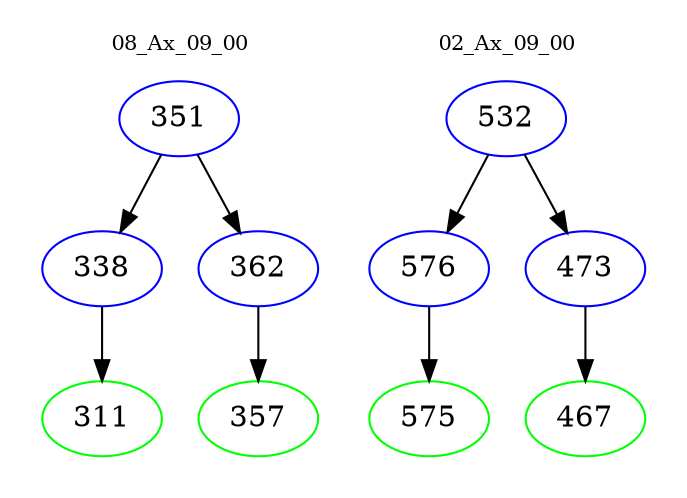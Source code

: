 digraph{
subgraph cluster_0 {
color = white
label = "08_Ax_09_00";
fontsize=10;
T0_351 [label="351", color="blue"]
T0_351 -> T0_338 [color="black"]
T0_338 [label="338", color="blue"]
T0_338 -> T0_311 [color="black"]
T0_311 [label="311", color="green"]
T0_351 -> T0_362 [color="black"]
T0_362 [label="362", color="blue"]
T0_362 -> T0_357 [color="black"]
T0_357 [label="357", color="green"]
}
subgraph cluster_1 {
color = white
label = "02_Ax_09_00";
fontsize=10;
T1_532 [label="532", color="blue"]
T1_532 -> T1_576 [color="black"]
T1_576 [label="576", color="blue"]
T1_576 -> T1_575 [color="black"]
T1_575 [label="575", color="green"]
T1_532 -> T1_473 [color="black"]
T1_473 [label="473", color="blue"]
T1_473 -> T1_467 [color="black"]
T1_467 [label="467", color="green"]
}
}
